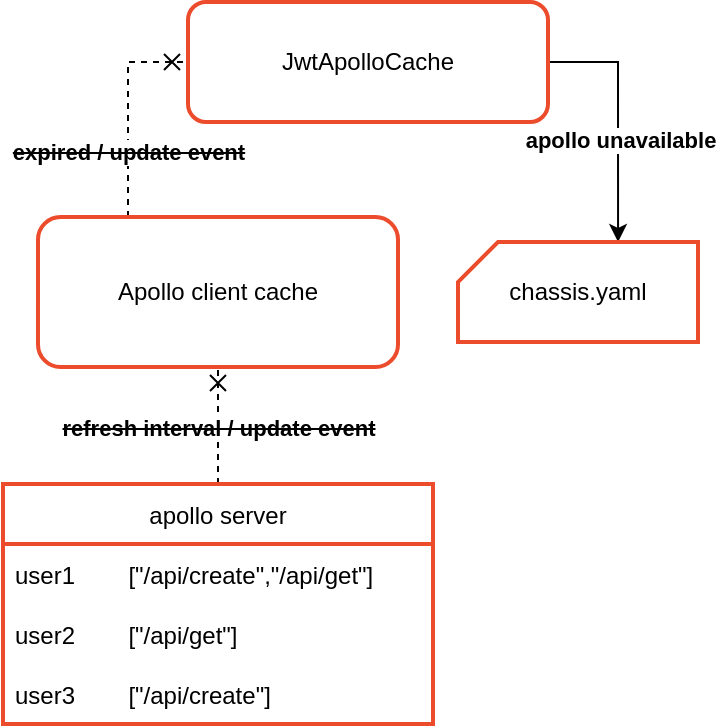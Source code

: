 <mxfile version="16.6.4" type="github">
  <diagram id="Y7qqf7zW7CD9g80kOgZn" name="Page-1">
    <mxGraphModel dx="961" dy="546" grid="0" gridSize="10" guides="1" tooltips="1" connect="1" arrows="1" fold="1" page="1" pageScale="1" pageWidth="1169" pageHeight="827" math="0" shadow="0">
      <root>
        <mxCell id="0" />
        <mxCell id="1" parent="0" />
        <mxCell id="hVtpO9R9rN_pp_dcE1at-9" style="edgeStyle=orthogonalEdgeStyle;rounded=0;orthogonalLoop=1;jettySize=auto;html=1;fontColor=#EC4C2C;entryX=0.5;entryY=1;entryDx=0;entryDy=0;exitX=0.5;exitY=0;exitDx=0;exitDy=0;dashed=1;endArrow=cross;endFill=0;" parent="1" target="uKDZWHBFVQT2galwE5QR-2" edge="1" source="hVtpO9R9rN_pp_dcE1at-3">
          <mxGeometry relative="1" as="geometry">
            <mxPoint x="689" y="614" as="sourcePoint" />
            <mxPoint x="689.02" y="549.025" as="targetPoint" />
          </mxGeometry>
        </mxCell>
        <mxCell id="hVtpO9R9rN_pp_dcE1at-10" value="&lt;strike&gt;refresh interval / update event&lt;/strike&gt;" style="edgeLabel;html=1;align=center;verticalAlign=middle;resizable=0;points=[];fontColor=#000000;horizontal=1;fontStyle=1" parent="hVtpO9R9rN_pp_dcE1at-9" vertex="1" connectable="0">
          <mxGeometry x="-0.286" y="-1" relative="1" as="geometry">
            <mxPoint x="-1" y="-7" as="offset" />
          </mxGeometry>
        </mxCell>
        <mxCell id="hVtpO9R9rN_pp_dcE1at-3" value="apollo server" style="swimlane;fontStyle=0;childLayout=stackLayout;horizontal=1;startSize=30;horizontalStack=0;resizeParent=1;resizeParentMax=0;resizeLast=0;collapsible=1;marginBottom=0;strokeColor=#EC4C2C;strokeWidth=2;fontColor=#000000;" parent="1" vertex="1">
          <mxGeometry x="592.5" y="611" width="215" height="120" as="geometry" />
        </mxCell>
        <mxCell id="hVtpO9R9rN_pp_dcE1at-4" value="user1        [&quot;/api/create&quot;,&quot;/api/get&quot;]" style="text;strokeColor=none;fillColor=none;align=left;verticalAlign=middle;spacingLeft=4;spacingRight=4;overflow=hidden;points=[[0,0.5],[1,0.5]];portConstraint=eastwest;rotatable=0;fontColor=#000000;strokeWidth=2;" parent="hVtpO9R9rN_pp_dcE1at-3" vertex="1">
          <mxGeometry y="30" width="215" height="30" as="geometry" />
        </mxCell>
        <mxCell id="hVtpO9R9rN_pp_dcE1at-5" value="user2        [&quot;/api/get&quot;]" style="text;strokeColor=none;fillColor=none;align=left;verticalAlign=middle;spacingLeft=4;spacingRight=4;overflow=hidden;points=[[0,0.5],[1,0.5]];portConstraint=eastwest;rotatable=0;fontColor=#000000;" parent="hVtpO9R9rN_pp_dcE1at-3" vertex="1">
          <mxGeometry y="60" width="215" height="30" as="geometry" />
        </mxCell>
        <mxCell id="hVtpO9R9rN_pp_dcE1at-6" value="user3        [&quot;/api/create&quot;]" style="text;strokeColor=none;fillColor=none;align=left;verticalAlign=middle;spacingLeft=4;spacingRight=4;overflow=hidden;points=[[0,0.5],[1,0.5]];portConstraint=eastwest;rotatable=0;fontColor=#000000;" parent="hVtpO9R9rN_pp_dcE1at-3" vertex="1">
          <mxGeometry y="90" width="215" height="30" as="geometry" />
        </mxCell>
        <mxCell id="uKDZWHBFVQT2galwE5QR-1" value="&lt;strike&gt;expired / update event&lt;/strike&gt;" style="edgeStyle=orthogonalEdgeStyle;rounded=0;orthogonalLoop=1;jettySize=auto;html=1;exitX=0.25;exitY=0;exitDx=0;exitDy=0;entryX=0;entryY=0.5;entryDx=0;entryDy=0;fontColor=#000000;fontStyle=1;endArrow=cross;endFill=0;dashed=1;" parent="1" source="uKDZWHBFVQT2galwE5QR-2" target="uKDZWHBFVQT2galwE5QR-7" edge="1">
          <mxGeometry x="-0.395" relative="1" as="geometry">
            <mxPoint as="offset" />
          </mxGeometry>
        </mxCell>
        <mxCell id="uKDZWHBFVQT2galwE5QR-2" value="Apollo client cache" style="rounded=1;whiteSpace=wrap;html=1;strokeColor=#EC4C2C;strokeWidth=2;" parent="1" vertex="1">
          <mxGeometry x="610" y="477.5" width="180" height="75" as="geometry" />
        </mxCell>
        <mxCell id="uKDZWHBFVQT2galwE5QR-5" style="edgeStyle=orthogonalEdgeStyle;rounded=0;orthogonalLoop=1;jettySize=auto;html=1;exitX=1;exitY=0.5;exitDx=0;exitDy=0;entryX=0.667;entryY=0;entryDx=0;entryDy=0;entryPerimeter=0;fontColor=#000000;" parent="1" source="uKDZWHBFVQT2galwE5QR-7" target="uKDZWHBFVQT2galwE5QR-8" edge="1">
          <mxGeometry relative="1" as="geometry" />
        </mxCell>
        <mxCell id="uKDZWHBFVQT2galwE5QR-6" value="apollo unavailable" style="edgeLabel;html=1;align=center;verticalAlign=middle;resizable=0;points=[];fontColor=#000000;fontStyle=1" parent="uKDZWHBFVQT2galwE5QR-5" vertex="1" connectable="0">
          <mxGeometry x="0.184" y="1" relative="1" as="geometry">
            <mxPoint as="offset" />
          </mxGeometry>
        </mxCell>
        <mxCell id="uKDZWHBFVQT2galwE5QR-7" value="JwtApolloCache" style="rounded=1;whiteSpace=wrap;html=1;strokeColor=#EC4C2C;strokeWidth=2;" parent="1" vertex="1">
          <mxGeometry x="685" y="370" width="180" height="60" as="geometry" />
        </mxCell>
        <mxCell id="uKDZWHBFVQT2galwE5QR-8" value="chassis.yaml" style="shape=card;whiteSpace=wrap;html=1;size=20;strokeColor=#EC4C2C;strokeWidth=2;" parent="1" vertex="1">
          <mxGeometry x="820" y="490" width="120" height="50" as="geometry" />
        </mxCell>
      </root>
    </mxGraphModel>
  </diagram>
</mxfile>
